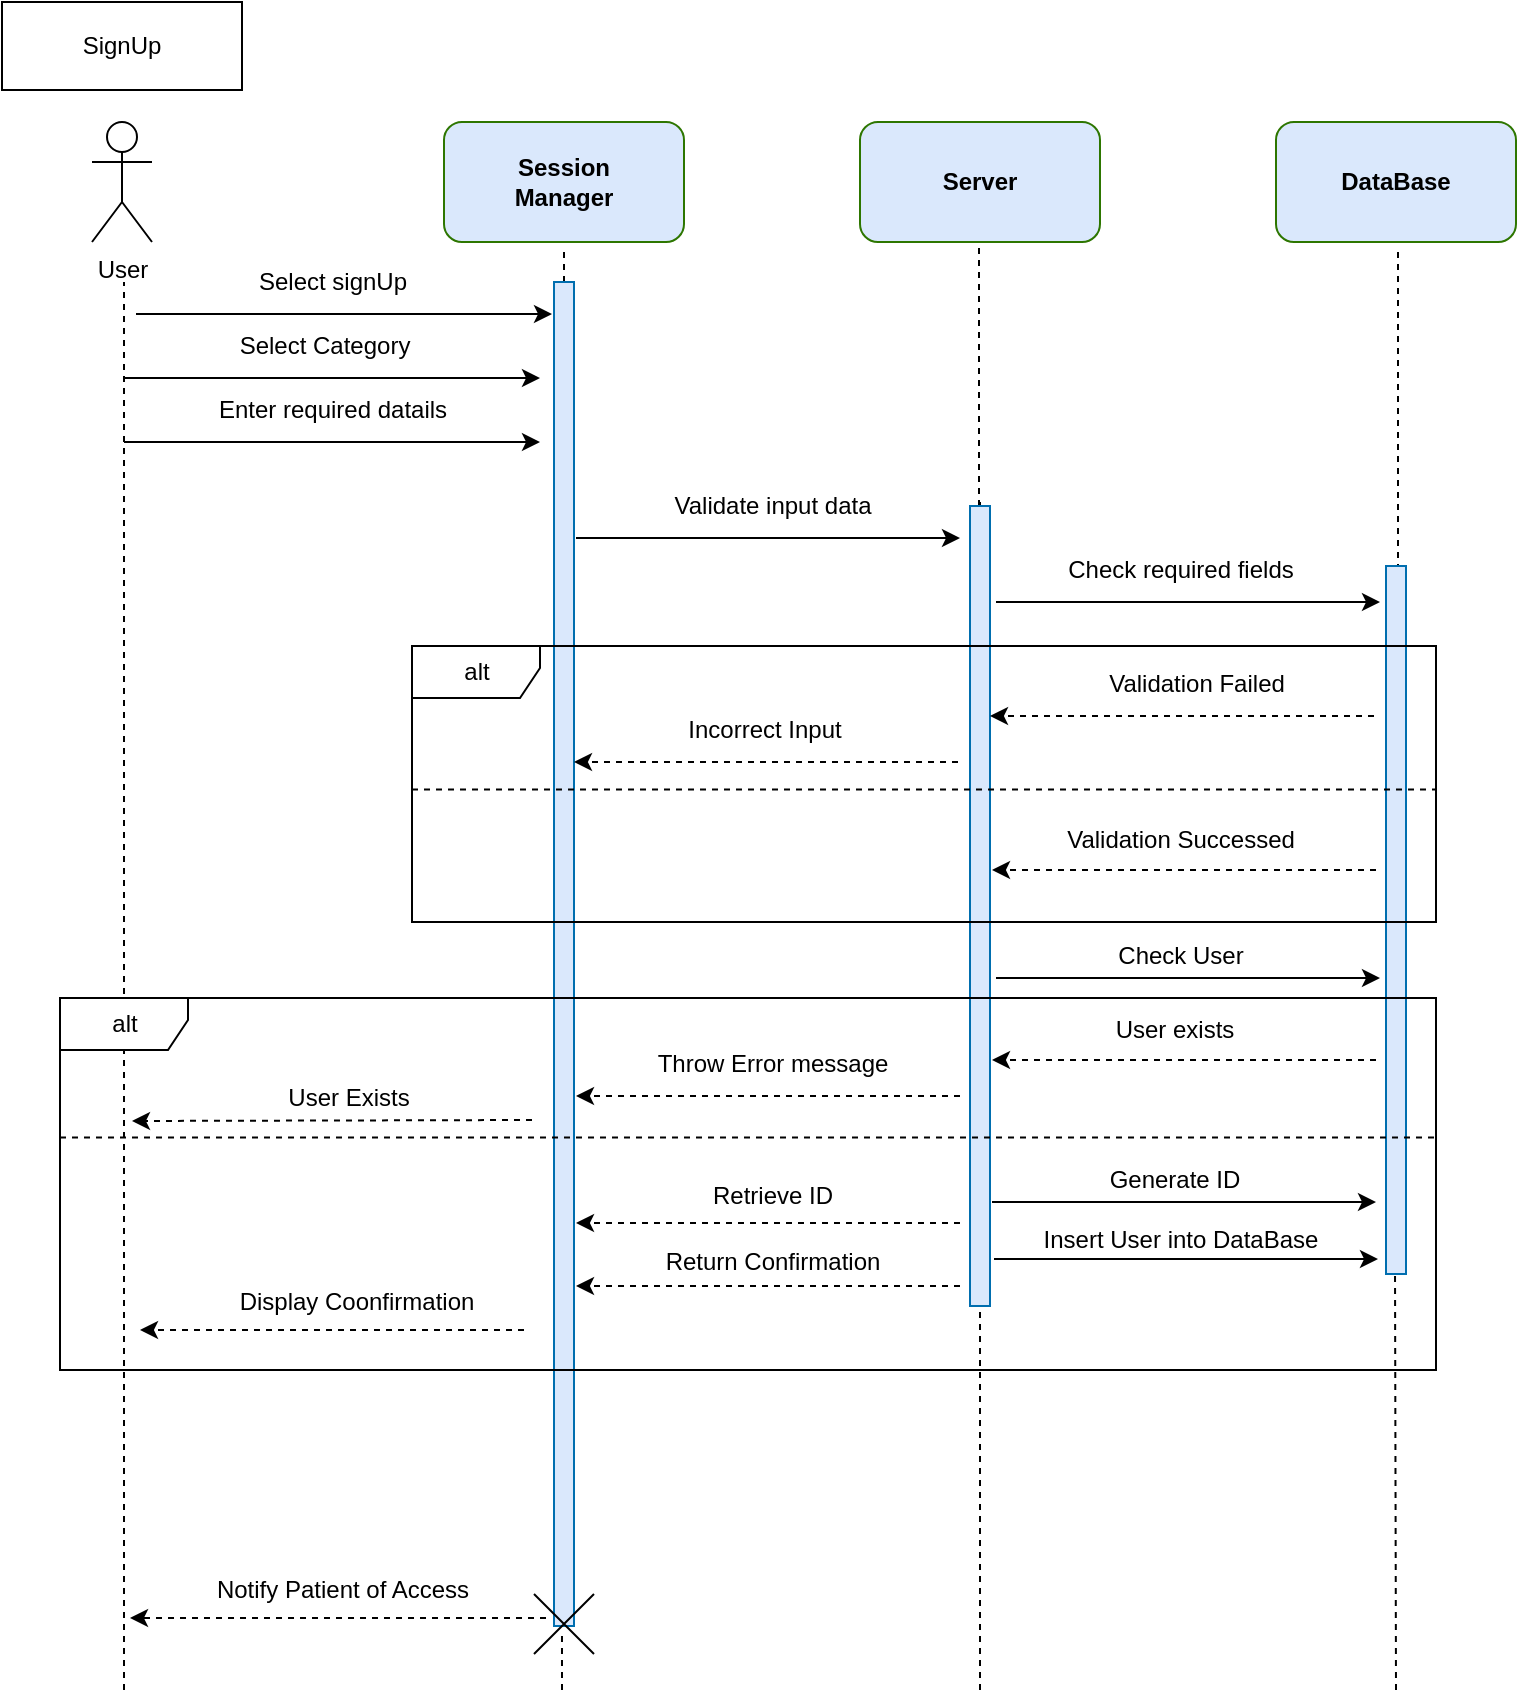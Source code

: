 <mxfile>
    <diagram id="9qr-kfG0U7WTtZIxmACe" name="Page-1">
        <mxGraphModel dx="832" dy="492" grid="1" gridSize="16" guides="1" tooltips="1" connect="1" arrows="1" fold="1" page="1" pageScale="1" pageWidth="850" pageHeight="1100" background="none" math="0" shadow="0">
            <root>
                <mxCell id="0"/>
                <mxCell id="1" parent="0"/>
                <mxCell id="2" value="User" style="shape=umlActor;verticalLabelPosition=bottom;verticalAlign=top;html=1;outlineConnect=0;" parent="1" vertex="1">
                    <mxGeometry x="80" y="80" width="30" height="60" as="geometry"/>
                </mxCell>
                <mxCell id="11" value="" style="rounded=0;whiteSpace=wrap;html=1;" parent="1" vertex="1">
                    <mxGeometry x="35" y="20" width="120" height="44" as="geometry"/>
                </mxCell>
                <mxCell id="12" value="SignUp" style="text;html=1;strokeColor=none;fillColor=none;align=center;verticalAlign=middle;whiteSpace=wrap;rounded=0;" parent="1" vertex="1">
                    <mxGeometry x="65" y="27" width="60" height="30" as="geometry"/>
                </mxCell>
                <mxCell id="13" value="" style="endArrow=none;dashed=1;html=1;" parent="1" edge="1">
                    <mxGeometry width="50" height="50" relative="1" as="geometry">
                        <mxPoint x="96" y="864" as="sourcePoint"/>
                        <mxPoint x="96" y="160" as="targetPoint"/>
                    </mxGeometry>
                </mxCell>
                <mxCell id="14" value="" style="rounded=1;whiteSpace=wrap;html=1;fillColor=#DAE8FC;fontColor=#ffffff;strokeColor=#2D7600;" parent="1" vertex="1">
                    <mxGeometry x="256" y="80" width="120" height="60" as="geometry"/>
                </mxCell>
                <mxCell id="15" value="" style="rounded=1;whiteSpace=wrap;html=1;fillColor=#DAE8FC;fontColor=#ffffff;strokeColor=#2D7600;" parent="1" vertex="1">
                    <mxGeometry x="464" y="80" width="120" height="60" as="geometry"/>
                </mxCell>
                <mxCell id="16" value="" style="rounded=1;whiteSpace=wrap;html=1;fillColor=#DAE8FC;fontColor=#ffffff;strokeColor=#2D7600;" parent="1" vertex="1">
                    <mxGeometry x="672" y="80" width="120" height="60" as="geometry"/>
                </mxCell>
                <mxCell id="17" value="" style="endArrow=none;dashed=1;html=1;startArrow=none;" parent="1" edge="1">
                    <mxGeometry width="50" height="50" relative="1" as="geometry">
                        <mxPoint x="316" y="160" as="sourcePoint"/>
                        <mxPoint x="316" y="144" as="targetPoint"/>
                        <Array as="points"/>
                    </mxGeometry>
                </mxCell>
                <mxCell id="18" value="" style="endArrow=none;dashed=1;html=1;startArrow=none;" parent="1" source="89" edge="1">
                    <mxGeometry width="50" height="50" relative="1" as="geometry">
                        <mxPoint x="524" y="784" as="sourcePoint"/>
                        <mxPoint x="523.5" y="140" as="targetPoint"/>
                        <Array as="points"/>
                    </mxGeometry>
                </mxCell>
                <mxCell id="19" value="" style="endArrow=none;dashed=1;html=1;startArrow=none;" parent="1" edge="1">
                    <mxGeometry width="50" height="50" relative="1" as="geometry">
                        <mxPoint x="733" y="304" as="sourcePoint"/>
                        <mxPoint x="733" y="142" as="targetPoint"/>
                        <Array as="points"/>
                    </mxGeometry>
                </mxCell>
                <mxCell id="20" value="&lt;font color=&quot;#000000&quot;&gt;&lt;b&gt;Session Manager&lt;/b&gt;&lt;/font&gt;" style="text;html=1;strokeColor=none;fillColor=none;align=center;verticalAlign=middle;whiteSpace=wrap;rounded=0;" parent="1" vertex="1">
                    <mxGeometry x="286" y="95" width="60" height="30" as="geometry"/>
                </mxCell>
                <mxCell id="21" value="&lt;b&gt;&lt;font color=&quot;#000000&quot;&gt;Server&lt;/font&gt;&lt;/b&gt;" style="text;html=1;strokeColor=none;fillColor=none;align=center;verticalAlign=middle;whiteSpace=wrap;rounded=0;" parent="1" vertex="1">
                    <mxGeometry x="494" y="95" width="60" height="30" as="geometry"/>
                </mxCell>
                <mxCell id="22" value="&lt;font color=&quot;#000000&quot;&gt;&lt;b&gt;DataBase&lt;/b&gt;&lt;/font&gt;" style="text;html=1;strokeColor=none;fillColor=none;align=center;verticalAlign=middle;whiteSpace=wrap;rounded=0;" parent="1" vertex="1">
                    <mxGeometry x="702" y="95" width="60" height="30" as="geometry"/>
                </mxCell>
                <mxCell id="24" value="" style="endArrow=classic;html=1;" parent="1" edge="1">
                    <mxGeometry width="50" height="50" relative="1" as="geometry">
                        <mxPoint x="102" y="176" as="sourcePoint"/>
                        <mxPoint x="310" y="176" as="targetPoint"/>
                        <Array as="points"/>
                    </mxGeometry>
                </mxCell>
                <mxCell id="25" value="Select signUp" style="text;html=1;align=center;verticalAlign=middle;resizable=0;points=[];autosize=1;strokeColor=none;fillColor=none;" parent="1" vertex="1">
                    <mxGeometry x="144" y="144" width="112" height="32" as="geometry"/>
                </mxCell>
                <mxCell id="26" value="" style="endArrow=classic;html=1;" parent="1" edge="1">
                    <mxGeometry width="50" height="50" relative="1" as="geometry">
                        <mxPoint x="96" y="208" as="sourcePoint"/>
                        <mxPoint x="304" y="208" as="targetPoint"/>
                        <Array as="points"/>
                    </mxGeometry>
                </mxCell>
                <mxCell id="28" value="Select Category" style="text;html=1;align=center;verticalAlign=middle;resizable=0;points=[];autosize=1;strokeColor=none;fillColor=none;" parent="1" vertex="1">
                    <mxGeometry x="140" y="176" width="112" height="32" as="geometry"/>
                </mxCell>
                <mxCell id="29" value="" style="endArrow=classic;html=1;" parent="1" edge="1">
                    <mxGeometry width="50" height="50" relative="1" as="geometry">
                        <mxPoint x="96" y="240" as="sourcePoint"/>
                        <mxPoint x="304" y="240" as="targetPoint"/>
                        <Array as="points"/>
                    </mxGeometry>
                </mxCell>
                <mxCell id="30" value="Enter required datails" style="text;html=1;align=center;verticalAlign=middle;resizable=0;points=[];autosize=1;strokeColor=none;fillColor=none;" parent="1" vertex="1">
                    <mxGeometry x="128" y="208" width="144" height="32" as="geometry"/>
                </mxCell>
                <mxCell id="31" value="" style="edgeStyle=none;orthogonalLoop=1;jettySize=auto;html=1;" parent="1" edge="1">
                    <mxGeometry width="100" relative="1" as="geometry">
                        <mxPoint x="322" y="288" as="sourcePoint"/>
                        <mxPoint x="514" y="288" as="targetPoint"/>
                        <Array as="points"/>
                    </mxGeometry>
                </mxCell>
                <mxCell id="32" value="Validate input data" style="text;html=1;align=center;verticalAlign=middle;resizable=0;points=[];autosize=1;strokeColor=none;fillColor=none;" parent="1" vertex="1">
                    <mxGeometry x="356" y="256" width="128" height="32" as="geometry"/>
                </mxCell>
                <mxCell id="33" value="" style="edgeStyle=none;orthogonalLoop=1;jettySize=auto;html=1;" parent="1" edge="1">
                    <mxGeometry width="100" relative="1" as="geometry">
                        <mxPoint x="532" y="320" as="sourcePoint"/>
                        <mxPoint x="724" y="320" as="targetPoint"/>
                        <Array as="points">
                            <mxPoint x="628" y="320"/>
                        </Array>
                    </mxGeometry>
                </mxCell>
                <mxCell id="35" value="" style="edgeStyle=none;orthogonalLoop=1;jettySize=auto;html=1;dashed=1;" parent="1" edge="1">
                    <mxGeometry width="100" relative="1" as="geometry">
                        <mxPoint x="722" y="454" as="sourcePoint"/>
                        <mxPoint x="530" y="454" as="targetPoint"/>
                        <Array as="points"/>
                    </mxGeometry>
                </mxCell>
                <mxCell id="34" value="Check required fields" style="text;html=1;align=center;verticalAlign=middle;resizable=0;points=[];autosize=1;strokeColor=none;fillColor=none;" parent="1" vertex="1">
                    <mxGeometry x="552" y="288" width="144" height="32" as="geometry"/>
                </mxCell>
                <mxCell id="37" value="Validation Successed" style="text;html=1;align=center;verticalAlign=middle;resizable=0;points=[];autosize=1;strokeColor=none;fillColor=none;" parent="1" vertex="1">
                    <mxGeometry x="552" y="423" width="144" height="32" as="geometry"/>
                </mxCell>
                <mxCell id="38" value="" style="edgeStyle=none;orthogonalLoop=1;jettySize=auto;html=1;" parent="1" edge="1">
                    <mxGeometry width="100" relative="1" as="geometry">
                        <mxPoint x="532" y="508" as="sourcePoint"/>
                        <mxPoint x="724" y="508" as="targetPoint"/>
                        <Array as="points"/>
                    </mxGeometry>
                </mxCell>
                <mxCell id="39" value="Check User" style="text;html=1;align=center;verticalAlign=middle;resizable=0;points=[];autosize=1;strokeColor=none;fillColor=none;" parent="1" vertex="1">
                    <mxGeometry x="576" y="481" width="96" height="32" as="geometry"/>
                </mxCell>
                <mxCell id="40" value="" style="edgeStyle=none;orthogonalLoop=1;jettySize=auto;html=1;dashed=1;" parent="1" edge="1">
                    <mxGeometry width="100" relative="1" as="geometry">
                        <mxPoint x="722" y="549" as="sourcePoint"/>
                        <mxPoint x="530" y="549" as="targetPoint"/>
                        <Array as="points"/>
                    </mxGeometry>
                </mxCell>
                <mxCell id="41" value="User exists" style="text;html=1;align=center;verticalAlign=middle;resizable=0;points=[];autosize=1;strokeColor=none;fillColor=none;" parent="1" vertex="1">
                    <mxGeometry x="573" y="518" width="96" height="32" as="geometry"/>
                </mxCell>
                <mxCell id="42" value="" style="edgeStyle=none;orthogonalLoop=1;jettySize=auto;html=1;" parent="1" edge="1">
                    <mxGeometry width="100" relative="1" as="geometry">
                        <mxPoint x="530" y="620" as="sourcePoint"/>
                        <mxPoint x="722" y="620" as="targetPoint"/>
                        <Array as="points"/>
                    </mxGeometry>
                </mxCell>
                <mxCell id="43" value="Generate ID" style="text;html=1;align=center;verticalAlign=middle;resizable=0;points=[];autosize=1;strokeColor=none;fillColor=none;" parent="1" vertex="1">
                    <mxGeometry x="573" y="593" width="96" height="32" as="geometry"/>
                </mxCell>
                <mxCell id="44" value="" style="edgeStyle=none;orthogonalLoop=1;jettySize=auto;html=1;" parent="1" edge="1">
                    <mxGeometry width="100" relative="1" as="geometry">
                        <mxPoint x="531" y="648.5" as="sourcePoint"/>
                        <mxPoint x="723" y="648.5" as="targetPoint"/>
                        <Array as="points"/>
                    </mxGeometry>
                </mxCell>
                <mxCell id="45" value="Insert User into DataBase" style="text;html=1;align=center;verticalAlign=middle;resizable=0;points=[];autosize=1;strokeColor=none;fillColor=none;" parent="1" vertex="1">
                    <mxGeometry x="536" y="623" width="176" height="32" as="geometry"/>
                </mxCell>
                <mxCell id="46" value="" style="edgeStyle=none;orthogonalLoop=1;jettySize=auto;html=1;dashed=1;" parent="1" edge="1">
                    <mxGeometry width="100" relative="1" as="geometry">
                        <mxPoint x="514" y="630.5" as="sourcePoint"/>
                        <mxPoint x="322" y="630.5" as="targetPoint"/>
                        <Array as="points"/>
                    </mxGeometry>
                </mxCell>
                <mxCell id="47" value="Retrieve ID" style="text;html=1;align=center;verticalAlign=middle;resizable=0;points=[];autosize=1;strokeColor=none;fillColor=none;" parent="1" vertex="1">
                    <mxGeometry x="372" y="601" width="96" height="32" as="geometry"/>
                </mxCell>
                <mxCell id="48" value="" style="edgeStyle=none;orthogonalLoop=1;jettySize=auto;html=1;dashed=1;" parent="1" edge="1">
                    <mxGeometry width="100" relative="1" as="geometry">
                        <mxPoint x="514" y="662" as="sourcePoint"/>
                        <mxPoint x="322" y="662" as="targetPoint"/>
                        <Array as="points"/>
                    </mxGeometry>
                </mxCell>
                <mxCell id="49" value="Return Confirmation" style="text;html=1;align=center;verticalAlign=middle;resizable=0;points=[];autosize=1;strokeColor=none;fillColor=none;" parent="1" vertex="1">
                    <mxGeometry x="348" y="634" width="144" height="32" as="geometry"/>
                </mxCell>
                <mxCell id="51" value="" style="edgeStyle=none;orthogonalLoop=1;jettySize=auto;html=1;dashed=1;" parent="1" edge="1">
                    <mxGeometry width="100" relative="1" as="geometry">
                        <mxPoint x="296" y="684" as="sourcePoint"/>
                        <mxPoint x="104" y="684" as="targetPoint"/>
                        <Array as="points"/>
                    </mxGeometry>
                </mxCell>
                <mxCell id="52" value="Display Coonfirmation" style="text;html=1;align=center;verticalAlign=middle;resizable=0;points=[];autosize=1;strokeColor=none;fillColor=none;" parent="1" vertex="1">
                    <mxGeometry x="140" y="654" width="144" height="32" as="geometry"/>
                </mxCell>
                <mxCell id="54" value="" style="endArrow=none;dashed=1;html=1;" parent="1" edge="1">
                    <mxGeometry width="50" height="50" relative="1" as="geometry">
                        <mxPoint x="732" y="864" as="sourcePoint"/>
                        <mxPoint x="731.5" y="650" as="targetPoint"/>
                        <Array as="points"/>
                    </mxGeometry>
                </mxCell>
                <mxCell id="66" style="edgeStyle=none;html=1;exitX=0.5;exitY=0;exitDx=0;exitDy=0;" parent="1" edge="1">
                    <mxGeometry relative="1" as="geometry">
                        <mxPoint x="524" y="336" as="targetPoint"/>
                        <mxPoint x="524.0" y="270" as="sourcePoint"/>
                    </mxGeometry>
                </mxCell>
                <mxCell id="57" value="" style="endArrow=none;dashed=1;html=1;startArrow=none;" parent="1" source="106" edge="1">
                    <mxGeometry width="50" height="50" relative="1" as="geometry">
                        <mxPoint x="316" y="864" as="sourcePoint"/>
                        <mxPoint x="316" y="720" as="targetPoint"/>
                        <Array as="points"/>
                    </mxGeometry>
                </mxCell>
                <mxCell id="79" value="" style="edgeStyle=none;orthogonalLoop=1;jettySize=auto;html=1;dashed=1;" parent="1" edge="1">
                    <mxGeometry width="100" relative="1" as="geometry">
                        <mxPoint x="514" y="567" as="sourcePoint"/>
                        <mxPoint x="322" y="567" as="targetPoint"/>
                        <Array as="points"/>
                    </mxGeometry>
                </mxCell>
                <mxCell id="80" value="Throw Error message" style="text;html=1;align=center;verticalAlign=middle;resizable=0;points=[];autosize=1;strokeColor=none;fillColor=none;" parent="1" vertex="1">
                    <mxGeometry x="348" y="535" width="144" height="32" as="geometry"/>
                </mxCell>
                <mxCell id="81" value="" style="edgeStyle=none;orthogonalLoop=1;jettySize=auto;html=1;dashed=1;" parent="1" edge="1">
                    <mxGeometry width="100" relative="1" as="geometry">
                        <mxPoint x="300" y="579" as="sourcePoint"/>
                        <mxPoint x="100" y="579.5" as="targetPoint"/>
                        <Array as="points"/>
                    </mxGeometry>
                </mxCell>
                <mxCell id="82" value="User Exists" style="text;html=1;align=center;verticalAlign=middle;resizable=0;points=[];autosize=1;strokeColor=none;fillColor=none;" parent="1" vertex="1">
                    <mxGeometry x="160" y="552" width="96" height="32" as="geometry"/>
                </mxCell>
                <mxCell id="86" value="" style="endArrow=none;dashed=1;html=1;startArrow=none;" parent="1" edge="1">
                    <mxGeometry width="50" height="50" relative="1" as="geometry">
                        <mxPoint x="731" y="304" as="sourcePoint"/>
                        <mxPoint x="731" y="304" as="targetPoint"/>
                        <Array as="points"/>
                    </mxGeometry>
                </mxCell>
                <mxCell id="87" value="" style="html=1;points=[];perimeter=orthogonalPerimeter;fillColor=#DAE8FC;fontColor=#ffffff;strokeColor=#006EAF;" parent="1" vertex="1">
                    <mxGeometry x="727" y="302" width="10" height="354" as="geometry"/>
                </mxCell>
                <mxCell id="90" value="" style="endArrow=none;dashed=1;html=1;" parent="1" target="89" edge="1">
                    <mxGeometry width="50" height="50" relative="1" as="geometry">
                        <mxPoint x="524" y="864" as="sourcePoint"/>
                        <mxPoint x="523.5" y="140" as="targetPoint"/>
                        <Array as="points"/>
                    </mxGeometry>
                </mxCell>
                <mxCell id="89" value="" style="html=1;points=[];perimeter=orthogonalPerimeter;fillColor=#DAE8FC;fontColor=#ffffff;strokeColor=#006EAF;" parent="1" vertex="1">
                    <mxGeometry x="519" y="272" width="10" height="400" as="geometry"/>
                </mxCell>
                <mxCell id="91" value="" style="html=1;points=[];perimeter=orthogonalPerimeter;fillColor=#DAE8FC;fontColor=#ffffff;strokeColor=#006EAF;" parent="1" vertex="1">
                    <mxGeometry x="311" y="160" width="10" height="672" as="geometry"/>
                </mxCell>
                <mxCell id="92" value="" style="edgeStyle=none;orthogonalLoop=1;jettySize=auto;html=1;dashed=1;" parent="1" edge="1">
                    <mxGeometry width="100" relative="1" as="geometry">
                        <mxPoint x="721" y="377" as="sourcePoint"/>
                        <mxPoint x="529" y="377" as="targetPoint"/>
                        <Array as="points"/>
                    </mxGeometry>
                </mxCell>
                <mxCell id="93" value="Validation Failed" style="text;html=1;align=center;verticalAlign=middle;resizable=0;points=[];autosize=1;strokeColor=none;fillColor=none;" parent="1" vertex="1">
                    <mxGeometry x="568" y="345" width="128" height="32" as="geometry"/>
                </mxCell>
                <mxCell id="94" value="" style="edgeStyle=none;orthogonalLoop=1;jettySize=auto;html=1;dashed=1;" parent="1" edge="1">
                    <mxGeometry width="100" relative="1" as="geometry">
                        <mxPoint x="513" y="400" as="sourcePoint"/>
                        <mxPoint x="321" y="400" as="targetPoint"/>
                        <Array as="points"/>
                    </mxGeometry>
                </mxCell>
                <mxCell id="95" value="Incorrect Input" style="text;html=1;align=center;verticalAlign=middle;resizable=0;points=[];autosize=1;strokeColor=none;fillColor=none;" parent="1" vertex="1">
                    <mxGeometry x="360" y="368" width="112" height="32" as="geometry"/>
                </mxCell>
                <mxCell id="96" value="alt" style="shape=umlFrame;tabWidth=110;tabHeight=30;tabPosition=left;html=1;boundedLbl=1;labelInHeader=1;width=64;height=26;" parent="1" vertex="1">
                    <mxGeometry x="240" y="342" width="512" height="138" as="geometry"/>
                </mxCell>
                <mxCell id="98" value="" style="line;strokeWidth=1;dashed=1;labelPosition=center;verticalLabelPosition=bottom;align=left;verticalAlign=top;spacingLeft=20;spacingTop=15;" parent="96" vertex="1">
                    <mxGeometry y="69" width="512" height="5.52" as="geometry"/>
                </mxCell>
                <mxCell id="99" value="alt" style="shape=umlFrame;tabWidth=110;tabHeight=30;tabPosition=left;html=1;boundedLbl=1;labelInHeader=1;width=64;height=26;" parent="1" vertex="1">
                    <mxGeometry x="64" y="518" width="688" height="186" as="geometry"/>
                </mxCell>
                <mxCell id="101" value="" style="line;strokeWidth=1;dashed=1;labelPosition=center;verticalLabelPosition=bottom;align=left;verticalAlign=top;spacingLeft=20;spacingTop=15;" parent="99" vertex="1">
                    <mxGeometry y="66" width="688" height="7.44" as="geometry"/>
                </mxCell>
                <mxCell id="104" value="" style="endArrow=classic;html=1;dashed=1;" parent="1" edge="1">
                    <mxGeometry width="50" height="50" relative="1" as="geometry">
                        <mxPoint x="307" y="828" as="sourcePoint"/>
                        <mxPoint x="99" y="828" as="targetPoint"/>
                    </mxGeometry>
                </mxCell>
                <mxCell id="105" value="Notify Patient of Access" style="text;html=1;align=center;verticalAlign=middle;resizable=0;points=[];autosize=1;strokeColor=none;fillColor=none;" parent="1" vertex="1">
                    <mxGeometry x="125" y="798" width="160" height="32" as="geometry"/>
                </mxCell>
                <mxCell id="107" value="" style="endArrow=none;dashed=1;html=1;entryX=0.533;entryY=0.657;entryDx=0;entryDy=0;entryPerimeter=0;" parent="1" edge="1">
                    <mxGeometry width="50" height="50" relative="1" as="geometry">
                        <mxPoint x="315" y="864" as="sourcePoint"/>
                        <mxPoint x="314.99" y="835.71" as="targetPoint"/>
                        <Array as="points"/>
                    </mxGeometry>
                </mxCell>
                <mxCell id="106" value="" style="shape=umlDestroy;" parent="1" vertex="1">
                    <mxGeometry x="301" y="816" width="30" height="30" as="geometry"/>
                </mxCell>
            </root>
        </mxGraphModel>
    </diagram>
</mxfile>